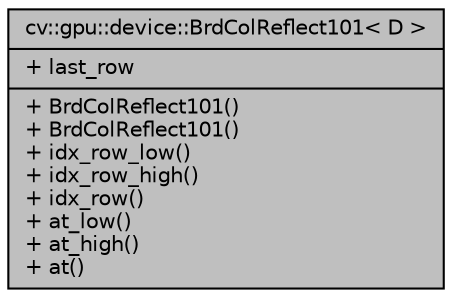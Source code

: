digraph "cv::gpu::device::BrdColReflect101&lt; D &gt;"
{
 // LATEX_PDF_SIZE
  edge [fontname="Helvetica",fontsize="10",labelfontname="Helvetica",labelfontsize="10"];
  node [fontname="Helvetica",fontsize="10",shape=record];
  Node1 [label="{cv::gpu::device::BrdColReflect101\< D \>\n|+ last_row\l|+ BrdColReflect101()\l+ BrdColReflect101()\l+ idx_row_low()\l+ idx_row_high()\l+ idx_row()\l+ at_low()\l+ at_high()\l+ at()\l}",height=0.2,width=0.4,color="black", fillcolor="grey75", style="filled", fontcolor="black",tooltip=" "];
}
